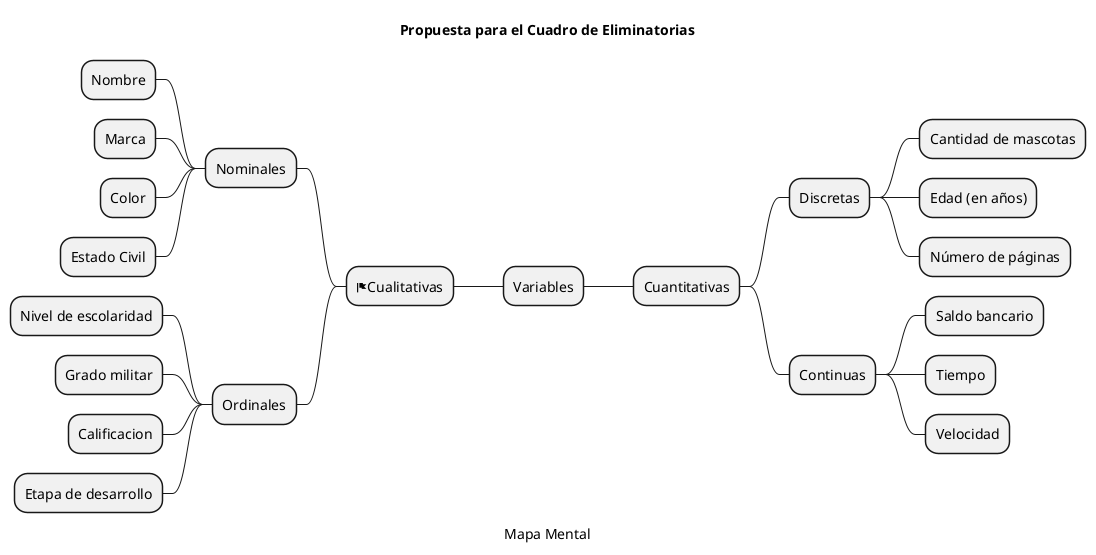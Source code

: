 @startmindmap Gestor de Campeonatos


' ======================================================
' Author:      Gerardo Tordoya
' Create date: 2022-10-29
' Description: Propuesta para el Cuadro de Eliminatorias
' ======================================================


' ..............................................................................

title Propuesta para el Cuadro de Eliminatorias

' ─── DIAGRAMA ─────────────────────────────────────────────────────────────────

* Variables

left side

    ** <&flag>Cualitativas

        *** Nominales
            **** Nombre
            **** Marca
            **** Color
            **** Estado Civil

        *** Ordinales
            **** Nivel de escolaridad
            **** Grado militar
            **** Calificacion
            **** Etapa de desarrollo

right side

    ** Cuantitativas

        *** Discretas
        **** Cantidad de mascotas
        **** Edad (en años)
        **** Número de páginas

        *** Continuas
        **** Saldo bancario
        **** Tiempo
        **** Velocidad

' ──────────────────────────────────────────────────────────────────────────────

caption Mapa Mental

' ..............................................................................

@endmindmap